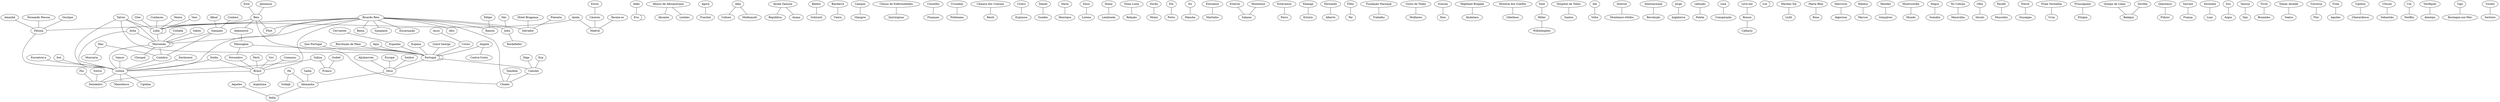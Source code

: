 strict graph G {
	"Acha" -- "Lisboa";
	"Acha" -- "Marcenda";
	"Adamastor" -- "Mensagem";
	"Adão" -- "Eva";
	"Afinal" -- "Sampaio";
	"Afonso de Albuquerque" -- "Alicante";
	"Afonso de Albuquerque" -- "Leixões";
	"Agora" -- "Funchal";
	"Ainda" -- "Lídia";
	"Ainda" -- "Madrid";
	"Alba" -- "Coliseu";
	"Alba" -- "Medinaceli";
	"Alcalá Zamora" -- "República";
	"Alcalá Zamora" -- "Azana";
	"Alemanha" -- "Itália";
	"Aljubarrota" -- "Deus";
	"Amanhã" -- "Fátima";
	"Angola" -- "Portugal";
	"Angola" -- "Contra-Costa";
	"Aqueles" -- "Itália";
	"Aqui" -- "Portugal";
	"Assis" -- "Cristo";
	"Baldur" -- "Schirach";
	"Bandarra" -- "Vieira";
	"Brasil" -- "Dezembro";
	"Brasil" -- "Argentina";
	"Campos" -- "Glasgow";
	"Camões" -- "Chiado";
	"Cervantes" -- "Espanha";
	"Cloe" -- "Lídia";
	"Clínica de Enfermedades" -- "Quirúrgicas";
	"Coimbra" -- "Lisboa";
	"Coitada" -- "Marcenda";
	"Começou" -- "Brasil";
	"Conheces" -- "Lídia";
	"Conheci" -- "Sampaio";
	"Conselho" -- "Finanças";
	"Cristo" -- "Portugal";
	"Cruzadas" -- "Politeama";
	"Cáceres" -- "Madrid";
	"Câmara dos Comuns" -- "Reich";
	"Cícero" -- "Espinosa";
	"Daniel" -- "Guedes";
	"Daria" -- "Henrique";
	"Daun" -- "Lorena";
	"Declararei" -- "Lisboa";
	"Deus" -- "Alemanha";
	"Diana" -- "Lembrada";
	"Diga" -- "Camões";
	"Dona Luísa" -- "Relação";
	"Durão" -- "Moniz";
	"Ele" -- "Porto";
	"En" -- "Mancha";
	"Encontrei-a" -- "Lisboa";
	"Entramos" -- "Martinho";
	"Então" -- "Brasil";
	"Então" -- "Lisboa";
	"Espana" -- "Portugal";
	"Espanha" -- "Portugal";
	"Este" -- "Reis";
	"Esteves" -- "Salazar";
	"Estou" -- "Cáceres";
	"Estávamos" -- "Ferro";
	"Europa" -- "Deus";
	"Eva" -- "Eva";
	"Eva" -- "Adão";
	"Eça" -- "Camões";
	"Falange" -- "Estoris";
	"Felipe" -- "Ramón";
	"Fernando" -- "Alberto";
	"Fernando Pessoa" -- "Fátima";
	"Fez" -- "Dezembro";
	"Filho" -- "Pai";
	"Fundação Nacional" -- "Trabalho";
	"Fátima" -- "Lisboa";
	"Galiza" -- "Franco";
	"Galiza" -- "Lisboa";
	"Goded" -- "Franco";
	"Gosto de Todas" -- "Mulheres";
	"Gracias" -- "Dios";
	"Highland Brigade" -- "Alcântara";
	"História dos Guelfos" -- "Gibelinos";
	"Hitler" -- "Wilhelmplatz";
	"Hospital de Todos" -- "Santos";
	"Hotel Bragança" -- "Salvador";
	"Há" -- "Golegã";
	"Há" -- "Alemanha";
	"Ida" -- "Volta";
	"Interior" -- "Montemor-oVelho";
	"Internacional" -- "Revolução";
	"Irei" -- "Lisboa";
	"Jantamos" -- "Reis";
	"John" -- "Rockefeller";
	"Jorge" -- "Inglaterra";
	"Lebução" -- "Fatela";
	"Leia" -- "Conspiração";
	"Leve-me" -- "Rossio";
	"Lisboa" -- "Manoilesco";
	"Lisboa" -- "Coimbra";
	"Lisboa" -- "Ugolina";
	"Lisboa" -- "Dezembro";
	"Lloyd George" -- "Portugal";
	"Los" -- "Los";
	"Lídia" -- "Lídia";
	"Lídia" -- "Marcenda";
	"Machen Sie" -- "Licht";
	"Madrid" -- "Cáceres";
	"Marcenda" -- "Choupal";
	"Marcenda" -- "Coimbra";
	"Marcenda" -- "Lisboa";
	"Marcenda" -- "Marcenda";
	"Maria Bem" -- "Rosa";
	"Marrocos" -- "Algeciras";
	"Mas" -- "Coimbra";
	"Mas" -- "Mouraria";
	"Mateus" -- "Marcos";
	"Mendes" -- "Gonçalves";
	"Mensagem" -- "Novembro";
	"Mensagem" -- "Portugal";
	"Misericórdia" -- "Mundo";
	"Montemor" -- "Salazar";
	"Neera" -- "Lídia";
	"Negus" -- "Somália";
	"No Coliseu" -- "Maravilha";
	"Novembro" -- "Brasil";
	"Olha" -- "Século";
	"Ourique" -- "Fátima";
	"Pacelli" -- "Mussolini";
	"Parti" -- "Brasil";
	"Pierre" -- "Giuseppe";
	"Pimenta" -- "Salvador";
	"Portugal" -- "Camões";
	"Portugal" -- "Cristo";
	"Portugal" -- "Deus";
	"Portugal" -- "Portugal";
	"Praia Vermelha" -- "Urca";
	"Prosseguem" -- "Etiópia";
	"Que Portugal" -- "Portugal";
	"Queipo de Llano" -- "Badajoz";
	"Queremos" -- "Führer";
	"Ramón" -- "Felipe";
	"Receia-se" -- "Madrid";
	"Reis" -- "Lídia";
	"Reis" -- "Pilot";
	"Reis" -- "Chiado";
	"Reis" -- "Adamastor";
	"Revolução de Maio" -- "Portugal";
	"Ricardo Reis" -- "John";
	"Ricardo Reis" -- "Baixa";
	"Ricardo Reis" -- "Salvador";
	"Ricardo Reis" -- "Chiado";
	"Ricardo Reis" -- "Pilot";
	"Ricardo Reis" -- "Sampaios";
	"Ricardo Reis" -- "Marcenda";
	"Ricardo Reis" -- "Fátima";
	"Ricardo Reis" -- "Brasil";
	"Ricardo Reis" -- "Encarnação";
	"Ricardo Reis" -- "Lisboa";
	"Ricardo Reis" -- "Ramón";
	"Ricardo Reis" -- "Lídia";
	"Ricardo Reis" -- "Alto";
	"Rossio" -- "Calhariz";
	"Sabes" -- "Marcenda";
	"Saiba" -- "Alemanha";
	"Salvador" -- "Pimenta";
	"Sampaio" -- "Coimbra";
	"Sampaio" -- "Marcenda";
	"Sarraut" -- "França";
	"Senhor" -- "Deus";
	"Serenata" -- "Luar";
	"Sevilha" -- "Badajoz";
	"Sintra" -- "Dezembro";
	"Sou" -- "Argos";
	"São" -- "John";
	"Talvez" -- "Lisboa";
	"Talvez" -- "Portugal";
	"Talvez" -- "Lídia";
	"Talvez" -- "Marcenda";
	"Também" -- "Chiado";
	"Tamisa" -- "Tejo";
	"Tivoli" -- "Bozambo";
	"Tomás Alcaide" -- "Teatro";
	"Travessa" -- "Flor";
	"Tróia" -- "Aquiles";
	"Ugolino" -- "Gherardesca";
	"Ulisses" -- "Sebastião";
	"Um" -- "Neófito";
	"Vamos" -- "Lisboa";
	"Veio" -- "Lídia";
	"Verifiquei" -- "Alentejo";
	"Vigo" -- "Boulogne-sur-Mer";
	"Viriato" -- "Sertório";
	"Vivi" -- "Brasil";
	"Você" -- "Hitler";
}
